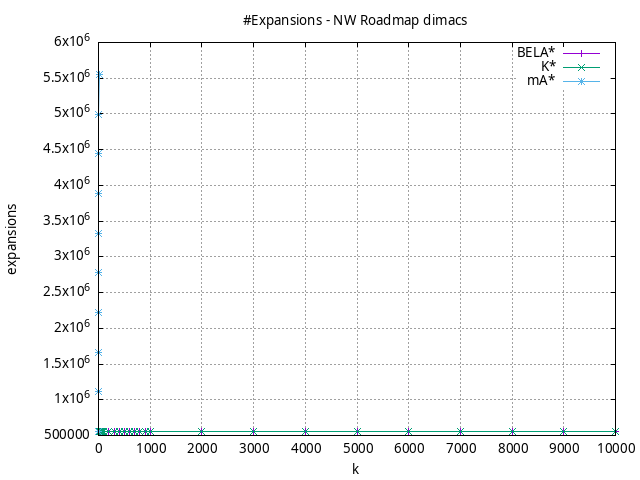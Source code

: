 #!/usr/bin/gnuplot
# -*- coding: utf-8 -*-
#
# results/roadmap/dimacs/NW/USA-road-d.NW.heuristic.expansions.gnuplot
#
# Started on 01/09/2024 14:39:42
# Author: Carlos Linares López
set grid
set xlabel "k"
set ylabel "expansions"

set title "#Expansions - NW Roadmap dimacs"

set terminal png enhanced font "Ariel,10"
set output 'USA-road-d.NW.heuristic.expansions.png'

plot "-" title "BELA*"      with linesp, "-" title "K*"      with linesp, "-" title "mA*"      with linesp

	1 555170.26
	2 555171.18
	3 555172.77
	4 555173.51
	5 555174.71
	6 555175.25
	7 555176.3
	8 555176.69
	9 555177.56
	10 555177.94
	20 555182.11
	30 555184.4
	40 555185.92
	50 555187.35
	60 555188.36
	70 555189.26
	80 555190.21
	90 555190.97
	100 555191.71
	200 555197.01
	300 555200.0
	400 555202.38
	500 555204.07
	600 555205.37
	700 555206.61
	800 555207.78
	900 555208.76
	1000 555209.69
	2000 555215.68
	3000 555219.18
	4000 555221.55
	5000 555223.91
	6000 555225.44
	7000 555226.98
	8000 555228.38
	9000 555229.39
	10000 555230.47
end
	1 555172.2
	2 556218.92
	3 556698.62
	4 556814.06
	5 557054.5
	6 557073.5
	7 557087.89
	8 557111.43
	9 557161.17
	10 557288.22
	20 557488.15
	30 557716.72
	40 557850.96
	50 557942.52
	60 558123.62
	70 558177.31
	80 558245.04
	90 558268.81
	100 558281.34
	200 558774.69
	300 559154.12
	400 559172.98
	500 559324.19
	600 559379.51
	700 559613.75
	800 559643.14
	900 559877.98
	1000 559927.37
	2000 560291.33
	3000 560695.42
	4000 560824.29
	5000 560974.45
	6000 561142.08
	7000 561174.2
	8000 561384.85
	9000 561414.58
	10000 561440.55
end
	1 555170.26
	2 1110347.48
	3 1665526.87
	4 2220705.06
	5 2775884.78
	6 3331061.96
	7 3886247.48
	8 4441425.53
	9 4996606.18
	10 5551785.46
end

